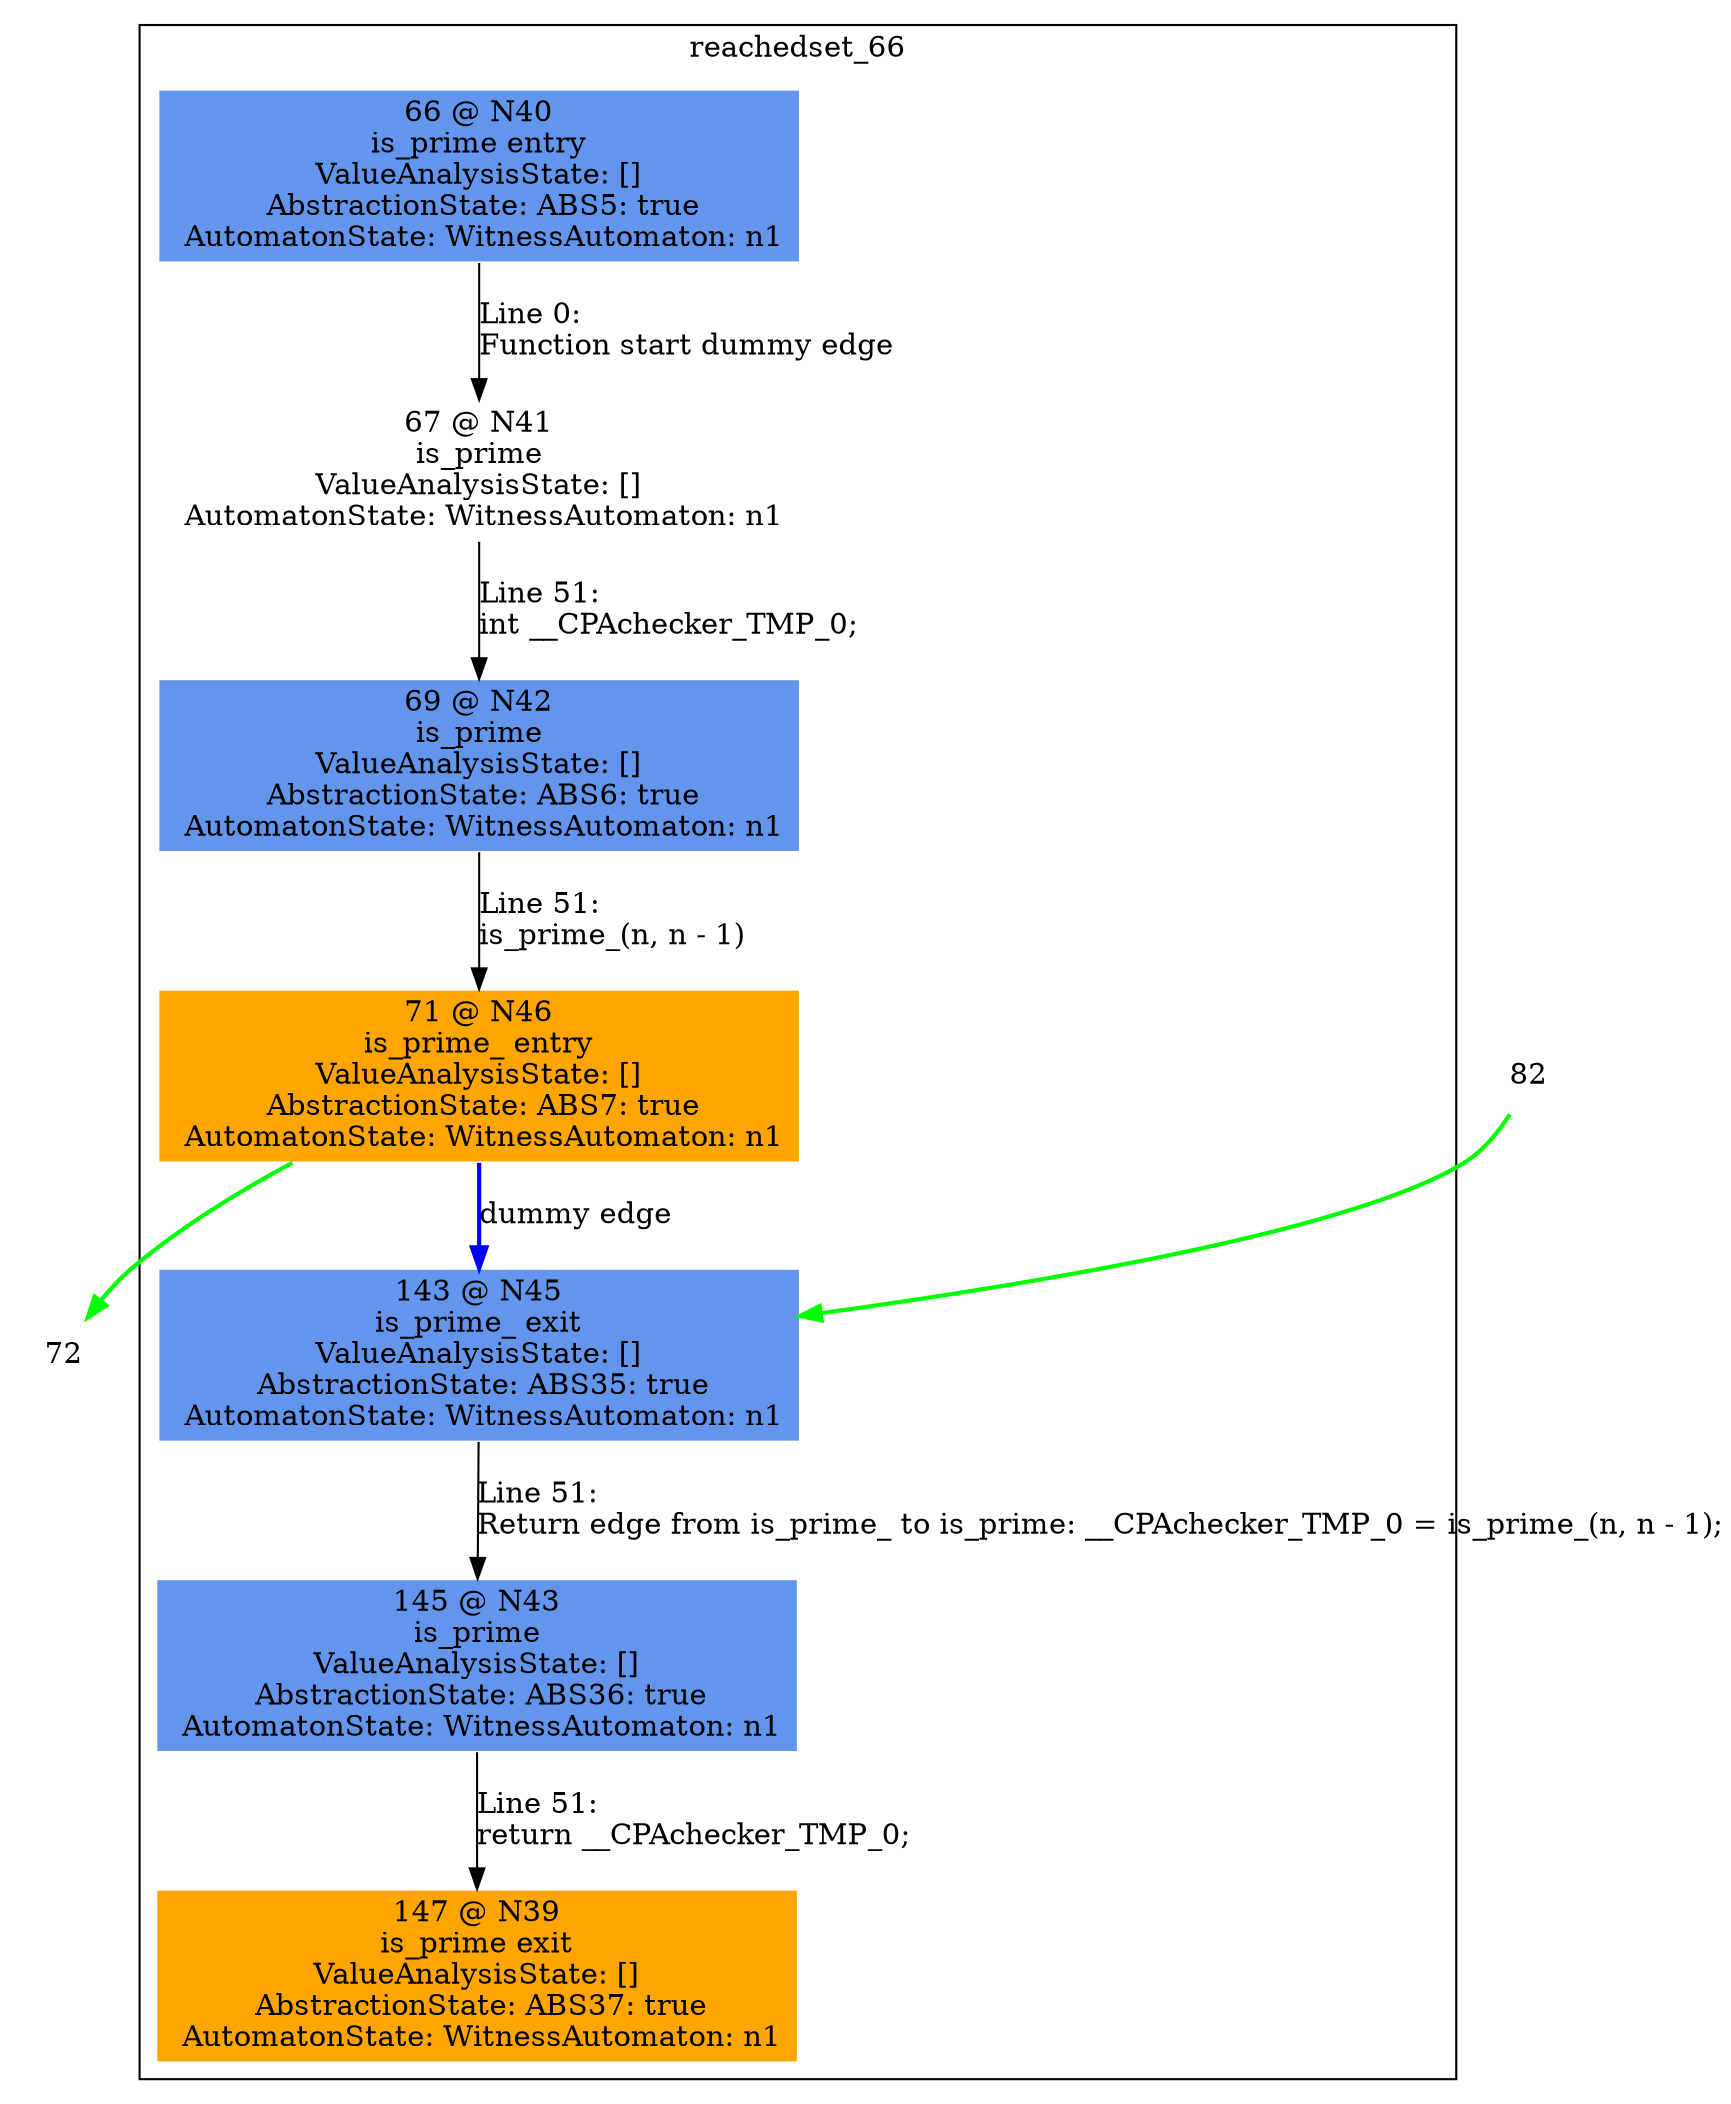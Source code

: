 digraph ARG {
node [style="filled" shape="box" color="white"]
subgraph cluster_66 {
label="reachedset_66"
66 [fillcolor="cornflowerblue" label="66 @ N40\nis_prime entry\nValueAnalysisState: []\n AbstractionState: ABS5: true\n AutomatonState: WitnessAutomaton: n1\n" id="66"]
67 [label="67 @ N41\nis_prime\nValueAnalysisState: []\n AutomatonState: WitnessAutomaton: n1\n" id="67"]
69 [fillcolor="cornflowerblue" label="69 @ N42\nis_prime\nValueAnalysisState: []\n AbstractionState: ABS6: true\n AutomatonState: WitnessAutomaton: n1\n" id="69"]
71 [fillcolor="orange" label="71 @ N46\nis_prime_ entry\nValueAnalysisState: []\n AbstractionState: ABS7: true\n AutomatonState: WitnessAutomaton: n1\n" id="71"]
143 [fillcolor="cornflowerblue" label="143 @ N45\nis_prime_ exit\nValueAnalysisState: []\n AbstractionState: ABS35: true\n AutomatonState: WitnessAutomaton: n1\n" id="143"]
145 [fillcolor="cornflowerblue" label="145 @ N43\nis_prime\nValueAnalysisState: []\n AbstractionState: ABS36: true\n AutomatonState: WitnessAutomaton: n1\n" id="145"]
147 [fillcolor="orange" label="147 @ N39\nis_prime exit\nValueAnalysisState: []\n AbstractionState: ABS37: true\n AutomatonState: WitnessAutomaton: n1\n" id="147"]
66 -> 67 [label="Line 0: \lFunction start dummy edge\l" id="66 -> 67"]
67 -> 69 [label="Line 51: \lint __CPAchecker_TMP_0;\l" id="67 -> 69"]
69 -> 71 [label="Line 51: \lis_prime_(n, n - 1)\l" id="69 -> 71"]
71 -> 143 [style="bold" color="blue" label="dummy edge" id="71 -> 143"]
143 -> 145 [label="Line 51: \lReturn edge from is_prime_ to is_prime: __CPAchecker_TMP_0 = is_prime_(n, n - 1);\l" id="143 -> 145"]
145 -> 147 [label="Line 51: \lreturn __CPAchecker_TMP_0;\l" id="145 -> 147"]
}
71 -> 72 [color=green style=bold]
82 -> 143 [color=green style=bold]
}
